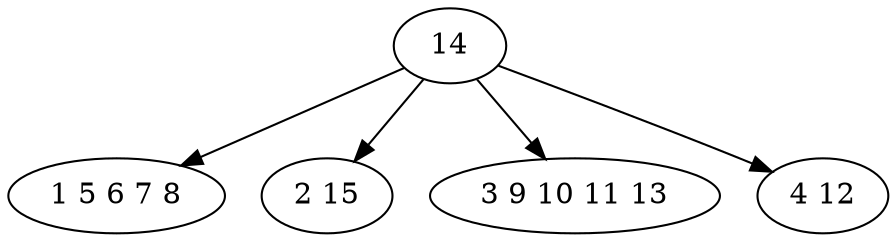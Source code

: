 digraph true_tree {
	"0" -> "1"
	"0" -> "2"
	"0" -> "3"
	"0" -> "4"
	"0" [label="14"];
	"1" [label="1 5 6 7 8"];
	"2" [label="2 15"];
	"3" [label="3 9 10 11 13"];
	"4" [label="4 12"];
}
